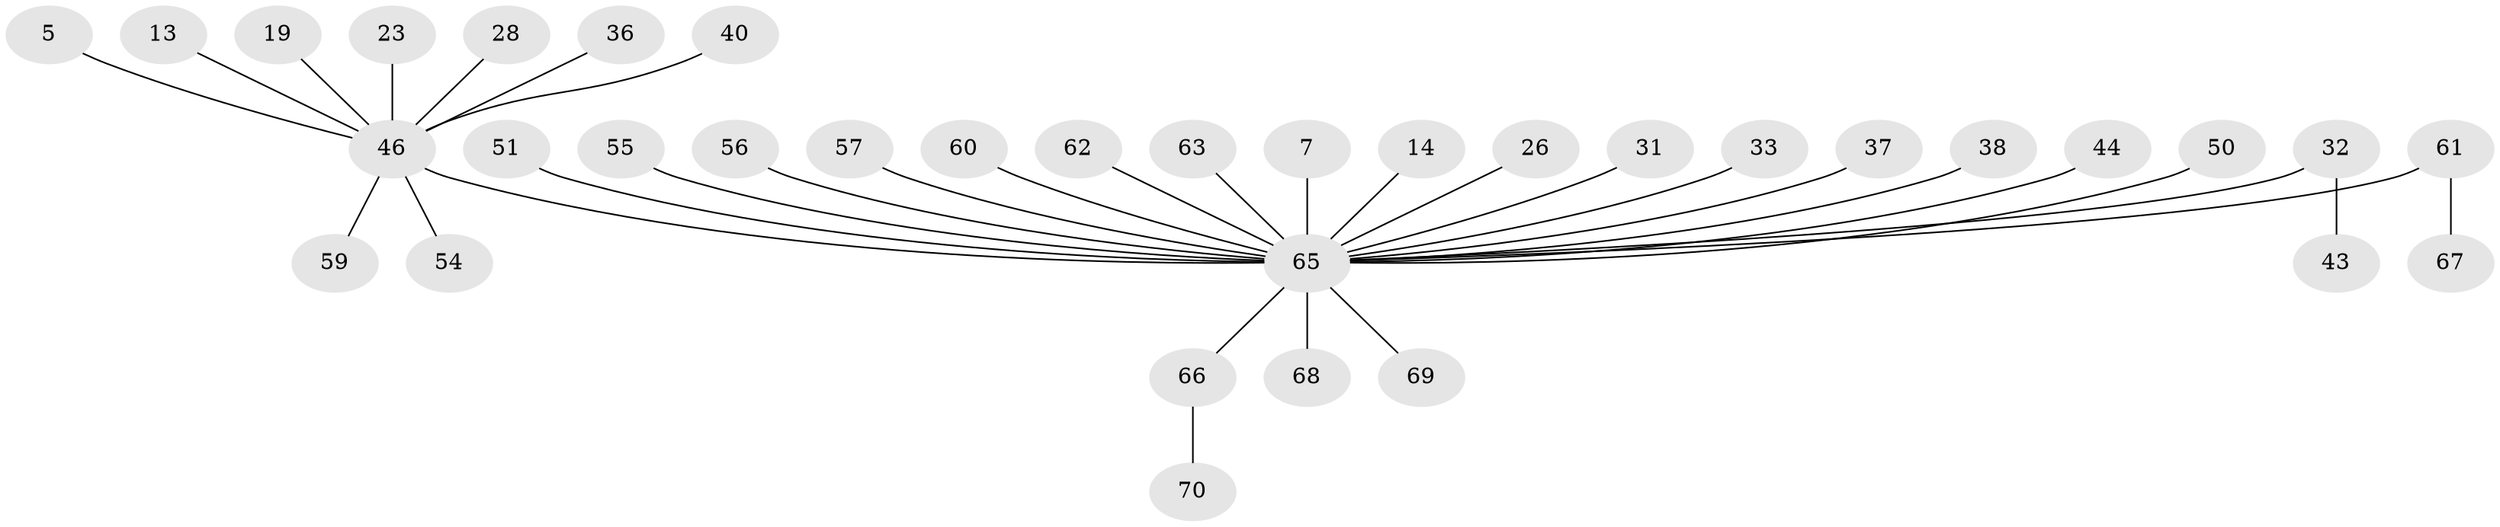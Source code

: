 // original degree distribution, {2: 0.32857142857142857, 8: 0.014285714285714285, 19: 0.014285714285714285, 6: 0.02857142857142857, 1: 0.5285714285714286, 7: 0.014285714285714285, 5: 0.02857142857142857, 4: 0.02857142857142857, 3: 0.014285714285714285}
// Generated by graph-tools (version 1.1) at 2025/47/03/09/25 04:47:30]
// undirected, 35 vertices, 34 edges
graph export_dot {
graph [start="1"]
  node [color=gray90,style=filled];
  5;
  7;
  13;
  14;
  19;
  23;
  26;
  28;
  31;
  32 [super="+30"];
  33;
  36 [super="+21"];
  37;
  38 [super="+35"];
  40;
  43;
  44 [super="+24"];
  46 [super="+2+45"];
  50;
  51;
  54 [super="+52"];
  55 [super="+34"];
  56 [super="+49"];
  57;
  59;
  60;
  61 [super="+27"];
  62 [super="+42"];
  63 [super="+12"];
  65 [super="+6+10"];
  66 [super="+64"];
  67;
  68;
  69 [super="+48"];
  70;
  5 -- 46;
  7 -- 65;
  13 -- 46;
  14 -- 65;
  19 -- 46;
  23 -- 46;
  26 -- 65;
  28 -- 46;
  31 -- 65;
  32 -- 65 [weight=3];
  32 -- 43;
  33 -- 65;
  36 -- 46;
  37 -- 65;
  38 -- 65;
  40 -- 46;
  44 -- 65;
  46 -- 65 [weight=4];
  46 -- 59;
  46 -- 54;
  50 -- 65;
  51 -- 65;
  55 -- 65 [weight=2];
  56 -- 65;
  57 -- 65;
  60 -- 65;
  61 -- 67;
  61 -- 65;
  62 -- 65;
  63 -- 65;
  65 -- 68;
  65 -- 69;
  65 -- 66;
  66 -- 70;
}
